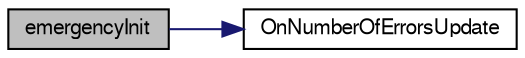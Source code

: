 digraph "emergencyInit"
{
  edge [fontname="FreeSans",fontsize="10",labelfontname="FreeSans",labelfontsize="10"];
  node [fontname="FreeSans",fontsize="10",shape=record];
  rankdir="LR";
  Node1 [label="emergencyInit",height=0.2,width=0.4,color="black", fillcolor="grey75", style="filled" fontcolor="black"];
  Node1 -> Node2 [color="midnightblue",fontsize="10",style="solid",fontname="FreeSans"];
  Node2 [label="OnNumberOfErrorsUpdate",height=0.2,width=0.4,color="black", fillcolor="white", style="filled",URL="$emcy_8c.html#a11265d2ea7926d22310f1802ae722c5b"];
}
